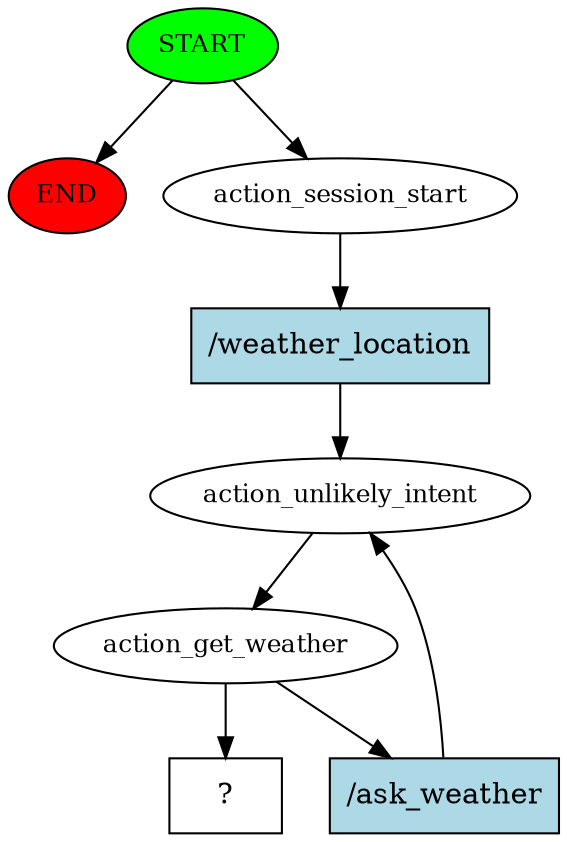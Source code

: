 digraph  {
0 [class="start active", fillcolor=green, fontsize=12, label=START, style=filled];
"-1" [class=end, fillcolor=red, fontsize=12, label=END, style=filled];
1 [class=active, fontsize=12, label=action_session_start];
2 [class=active, fontsize=12, label=action_unlikely_intent];
3 [class=active, fontsize=12, label=action_get_weather];
10 [class="intent dashed active", label="  ?  ", shape=rect];
11 [class="intent active", fillcolor=lightblue, label="/weather_location", shape=rect, style=filled];
12 [class="intent active", fillcolor=lightblue, label="/ask_weather", shape=rect, style=filled];
0 -> "-1"  [class="", key=NONE, label=""];
0 -> 1  [class=active, key=NONE, label=""];
1 -> 11  [class=active, key=0];
2 -> 3  [class=active, key=NONE, label=""];
3 -> 10  [class=active, key=NONE, label=""];
3 -> 12  [class=active, key=0];
11 -> 2  [class=active, key=0];
12 -> 2  [class=active, key=0];
}
